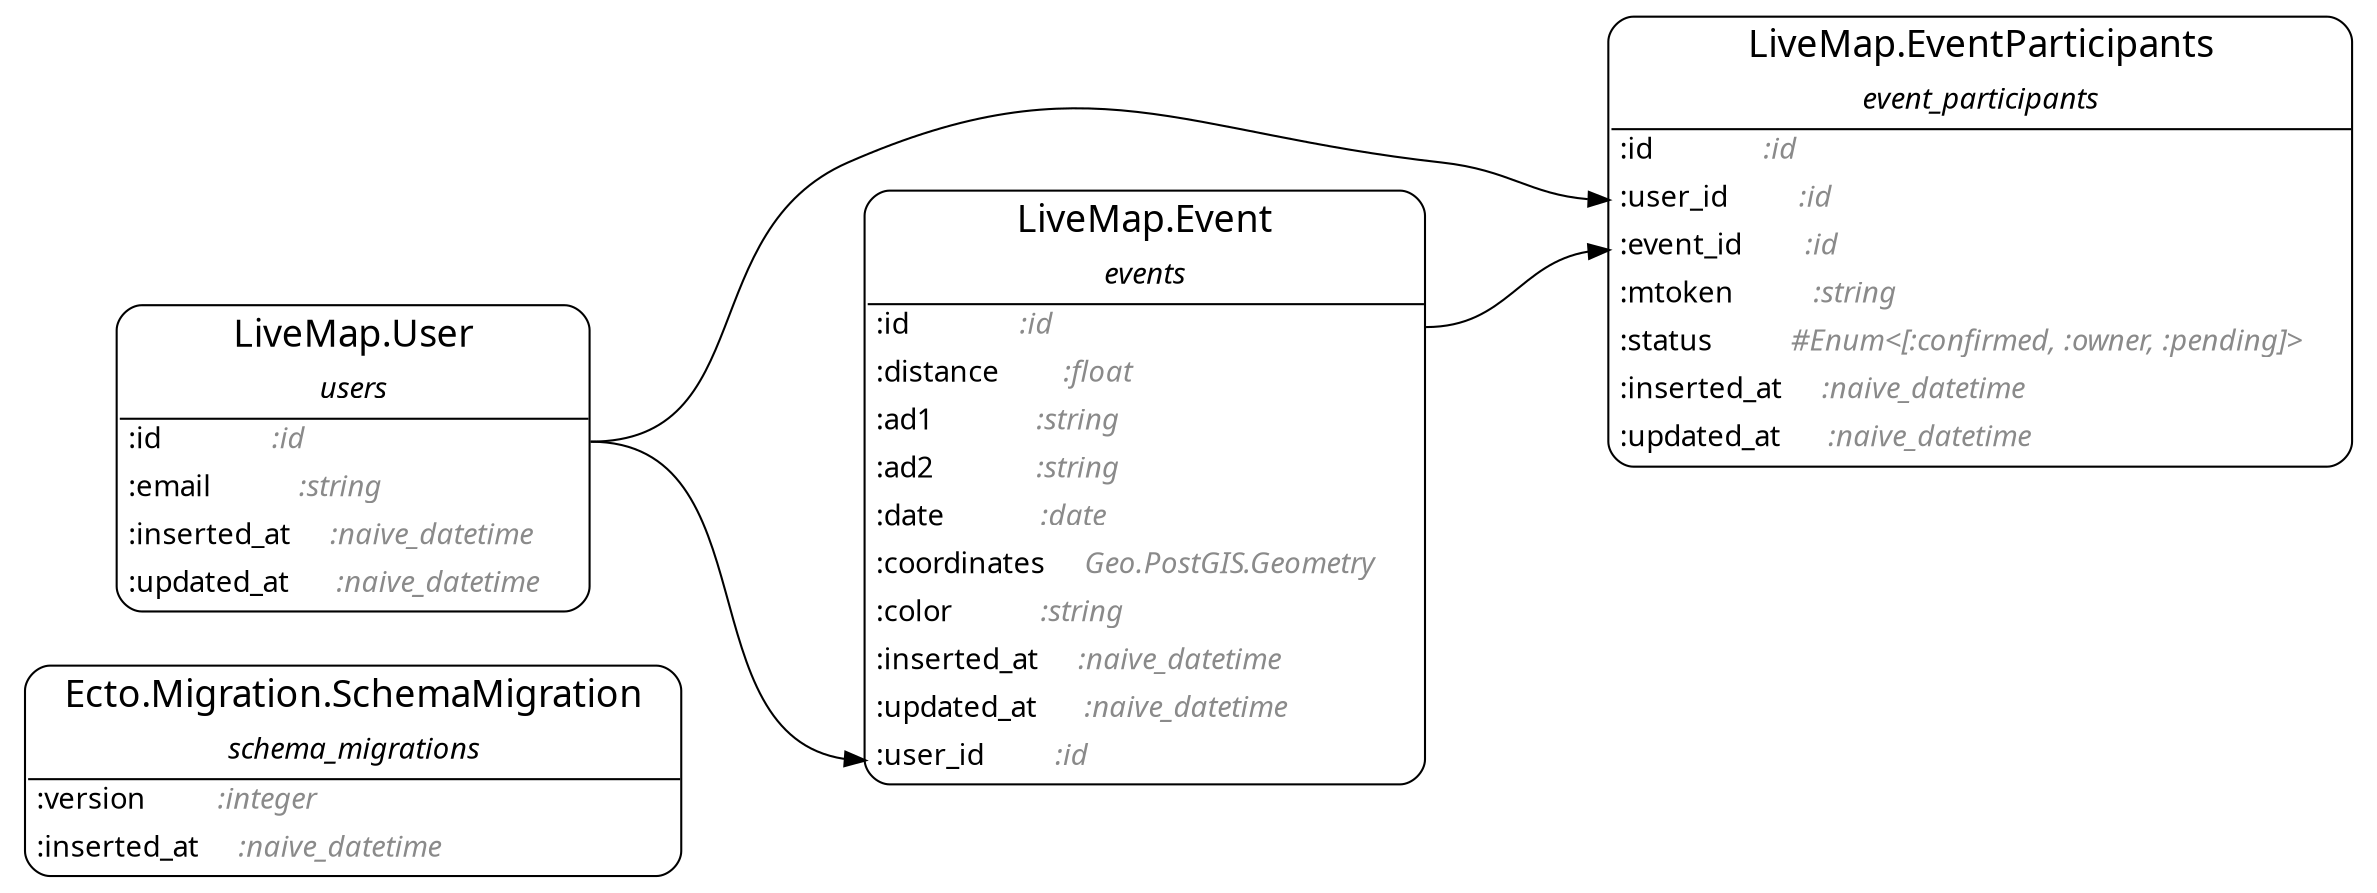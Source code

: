 digraph {
  ranksep=1.0; rankdir=LR;
  node [shape = none, fontname="Roboto Mono"];
  "Ecto.Migration.SchemaMigration" [label= <<table align='left' border='1' style='rounded' cellspacing='0' cellpadding='4' cellborder='0'><tr><td port='header@schema_module'><font point-size='18'>   Ecto.Migration.SchemaMigration   </font></td></tr><tr><td border='1' sides='b' colspan='2'><font point-size='14'><i>schema_migrations</i></font></td></tr><tr><td align='left' port='field@version'>:version         <i><font color='gray54'>:integer            </font></i></td></tr><tr><td align='left' port='field@inserted_at'>:inserted_at     <i><font color='gray54'>:naive_datetime     </font></i></td></tr></table>>]
  "LiveMap.Event" [label= <<table align='left' border='1' style='rounded' cellspacing='0' cellpadding='4' cellborder='0'><tr><td port='header@schema_module'><font point-size='18'>   LiveMap.Event   </font></td></tr><tr><td border='1' sides='b' colspan='2'><font point-size='14'><i>events</i></font></td></tr><tr><td align='left' port='field@id'>:id              <i><font color='gray54'>:id                      </font></i></td></tr><tr><td align='left' port='field@distance'>:distance        <i><font color='gray54'>:float                   </font></i></td></tr><tr><td align='left' port='field@ad1'>:ad1             <i><font color='gray54'>:string                  </font></i></td></tr><tr><td align='left' port='field@ad2'>:ad2             <i><font color='gray54'>:string                  </font></i></td></tr><tr><td align='left' port='field@date'>:date            <i><font color='gray54'>:date                    </font></i></td></tr><tr><td align='left' port='field@coordinates'>:coordinates     <i><font color='gray54'>Geo.PostGIS.Geometry     </font></i></td></tr><tr><td align='left' port='field@color'>:color           <i><font color='gray54'>:string                  </font></i></td></tr><tr><td align='left' port='field@inserted_at'>:inserted_at     <i><font color='gray54'>:naive_datetime          </font></i></td></tr><tr><td align='left' port='field@updated_at'>:updated_at      <i><font color='gray54'>:naive_datetime          </font></i></td></tr><tr><td align='left' port='field@user_id'>:user_id         <i><font color='gray54'>:id                      </font></i></td></tr></table>>]
  "LiveMap.EventParticipants" [label= <<table align='left' border='1' style='rounded' cellspacing='0' cellpadding='4' cellborder='0'><tr><td port='header@schema_module'><font point-size='18'>   LiveMap.EventParticipants   </font></td></tr><tr><td border='1' sides='b' colspan='2'><font point-size='14'><i>event_participants</i></font></td></tr><tr><td align='left' port='field@id'>:id              <i><font color='gray54'>:id                                       </font></i></td></tr><tr><td align='left' port='field@user_id'>:user_id         <i><font color='gray54'>:id                                       </font></i></td></tr><tr><td align='left' port='field@event_id'>:event_id        <i><font color='gray54'>:id                                       </font></i></td></tr><tr><td align='left' port='field@mtoken'>:mtoken          <i><font color='gray54'>:string                                   </font></i></td></tr><tr><td align='left' port='field@status'>:status          <i><font color='gray54'>#Enum&lt;[:confirmed, :owner, :pending]&gt;     </font></i></td></tr><tr><td align='left' port='field@inserted_at'>:inserted_at     <i><font color='gray54'>:naive_datetime                           </font></i></td></tr><tr><td align='left' port='field@updated_at'>:updated_at      <i><font color='gray54'>:naive_datetime                           </font></i></td></tr></table>>]
  "LiveMap.User" [label= <<table align='left' border='1' style='rounded' cellspacing='0' cellpadding='4' cellborder='0'><tr><td port='header@schema_module'><font point-size='18'>   LiveMap.User   </font></td></tr><tr><td border='1' sides='b' colspan='2'><font point-size='14'><i>users</i></font></td></tr><tr><td align='left' port='field@id'>:id              <i><font color='gray54'>:id                 </font></i></td></tr><tr><td align='left' port='field@email'>:email           <i><font color='gray54'>:string             </font></i></td></tr><tr><td align='left' port='field@inserted_at'>:inserted_at     <i><font color='gray54'>:naive_datetime     </font></i></td></tr><tr><td align='left' port='field@updated_at'>:updated_at      <i><font color='gray54'>:naive_datetime     </font></i></td></tr></table>>]

  "LiveMap.Event":"field@id":e -> "LiveMap.EventParticipants":"field@event_id":w
  "LiveMap.User":"field@id":e -> "LiveMap.EventParticipants":"field@user_id":w
  "LiveMap.User":"field@id":e -> "LiveMap.Event":"field@user_id":w
}
